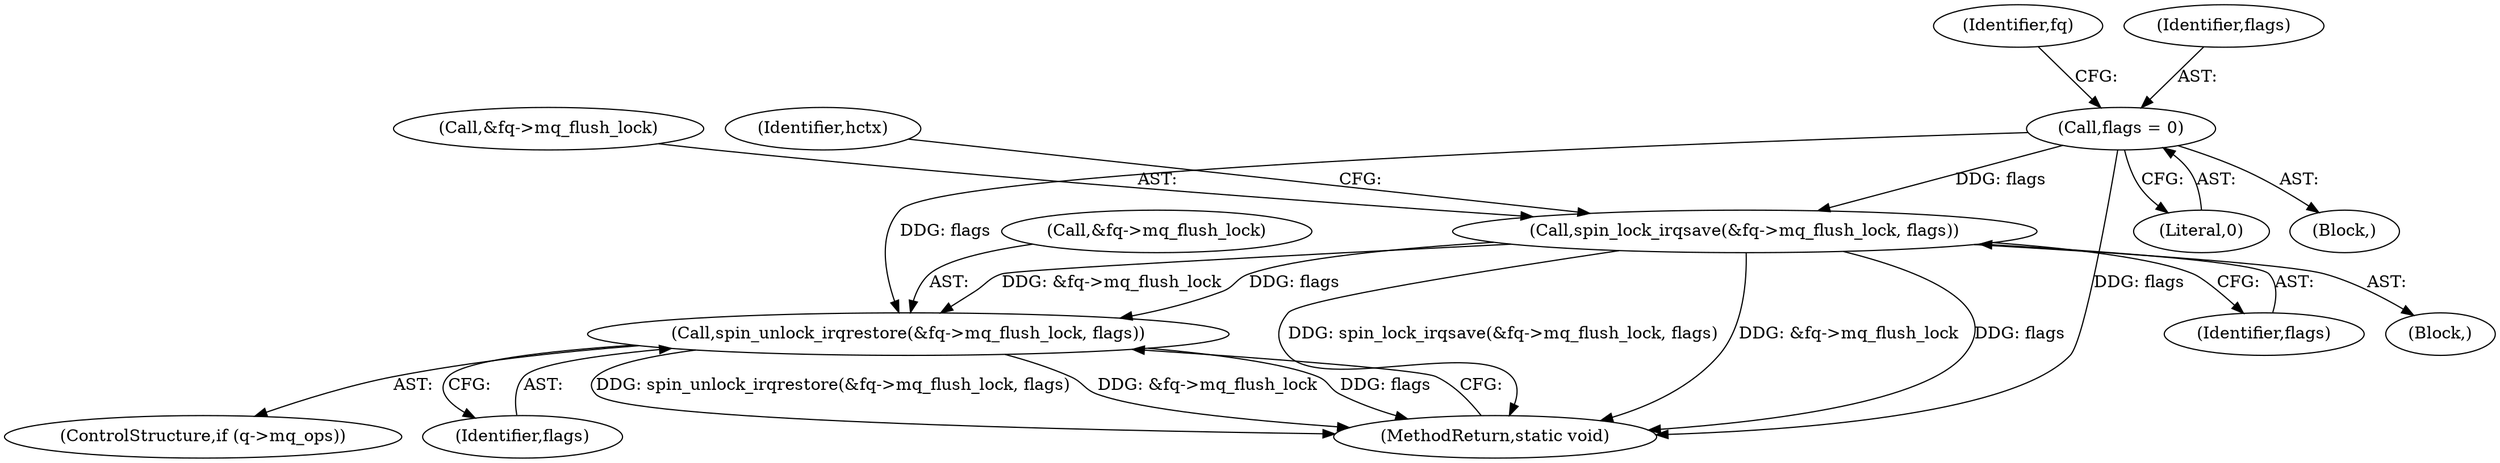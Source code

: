 digraph "0_linux_0048b4837affd153897ed1222283492070027aa9_0@pointer" {
"1000139" [label="(Call,spin_lock_irqsave(&fq->mq_flush_lock, flags))"];
"1000122" [label="(Call,flags = 0)"];
"1000242" [label="(Call,spin_unlock_irqrestore(&fq->mq_flush_lock, flags))"];
"1000140" [label="(Call,&fq->mq_flush_lock)"];
"1000124" [label="(Literal,0)"];
"1000107" [label="(Block,)"];
"1000242" [label="(Call,spin_unlock_irqrestore(&fq->mq_flush_lock, flags))"];
"1000127" [label="(Identifier,fq)"];
"1000238" [label="(ControlStructure,if (q->mq_ops))"];
"1000243" [label="(Call,&fq->mq_flush_lock)"];
"1000123" [label="(Identifier,flags)"];
"1000122" [label="(Call,flags = 0)"];
"1000144" [label="(Identifier,flags)"];
"1000137" [label="(Block,)"];
"1000247" [label="(Identifier,flags)"];
"1000248" [label="(MethodReturn,static void)"];
"1000146" [label="(Identifier,hctx)"];
"1000139" [label="(Call,spin_lock_irqsave(&fq->mq_flush_lock, flags))"];
"1000139" -> "1000137"  [label="AST: "];
"1000139" -> "1000144"  [label="CFG: "];
"1000140" -> "1000139"  [label="AST: "];
"1000144" -> "1000139"  [label="AST: "];
"1000146" -> "1000139"  [label="CFG: "];
"1000139" -> "1000248"  [label="DDG: spin_lock_irqsave(&fq->mq_flush_lock, flags)"];
"1000139" -> "1000248"  [label="DDG: &fq->mq_flush_lock"];
"1000139" -> "1000248"  [label="DDG: flags"];
"1000122" -> "1000139"  [label="DDG: flags"];
"1000139" -> "1000242"  [label="DDG: &fq->mq_flush_lock"];
"1000139" -> "1000242"  [label="DDG: flags"];
"1000122" -> "1000107"  [label="AST: "];
"1000122" -> "1000124"  [label="CFG: "];
"1000123" -> "1000122"  [label="AST: "];
"1000124" -> "1000122"  [label="AST: "];
"1000127" -> "1000122"  [label="CFG: "];
"1000122" -> "1000248"  [label="DDG: flags"];
"1000122" -> "1000242"  [label="DDG: flags"];
"1000242" -> "1000238"  [label="AST: "];
"1000242" -> "1000247"  [label="CFG: "];
"1000243" -> "1000242"  [label="AST: "];
"1000247" -> "1000242"  [label="AST: "];
"1000248" -> "1000242"  [label="CFG: "];
"1000242" -> "1000248"  [label="DDG: spin_unlock_irqrestore(&fq->mq_flush_lock, flags)"];
"1000242" -> "1000248"  [label="DDG: &fq->mq_flush_lock"];
"1000242" -> "1000248"  [label="DDG: flags"];
}
